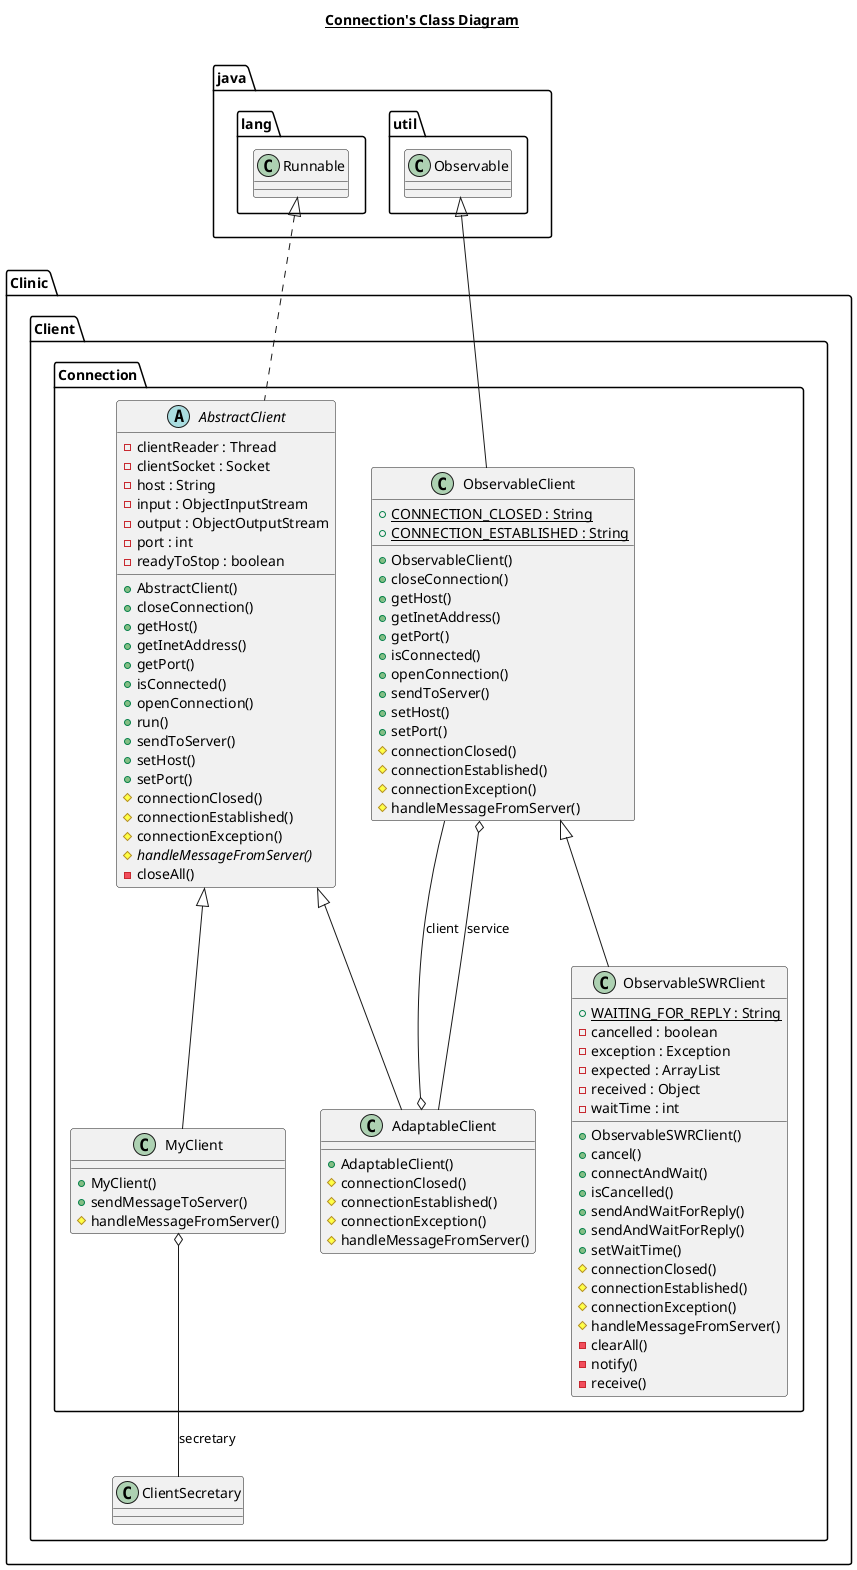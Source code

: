 @startuml

title __Connection's Class Diagram__\n

  namespace Clinic.Client {
    namespace Connection {
      abstract class Clinic.Client.Connection.AbstractClient {
          - clientReader : Thread
          - clientSocket : Socket
          - host : String
          - input : ObjectInputStream
          - output : ObjectOutputStream
          - port : int
          - readyToStop : boolean
          + AbstractClient()
          + closeConnection()
          + getHost()
          + getInetAddress()
          + getPort()
          + isConnected()
          + openConnection()
          + run()
          + sendToServer()
          + setHost()
          + setPort()
          # connectionClosed()
          # connectionEstablished()
          # connectionException()
          {abstract} # handleMessageFromServer()
          - closeAll()
      }
    }
  }
  

  namespace Clinic.Client {
    namespace Connection {
      class Clinic.Client.Connection.AdaptableClient {
          + AdaptableClient()
          # connectionClosed()
          # connectionEstablished()
          # connectionException()
          # handleMessageFromServer()
      }
    }
  }
  

  namespace Clinic.Client {
    namespace Connection {
      class Clinic.Client.Connection.MyClient {
          + MyClient()
          + sendMessageToServer()
          # handleMessageFromServer()
      }
    }
  }
  

  namespace Clinic.Client {
    namespace Connection {
      class Clinic.Client.Connection.ObservableClient {
          {static} + CONNECTION_CLOSED : String
          {static} + CONNECTION_ESTABLISHED : String
          + ObservableClient()
          + closeConnection()
          + getHost()
          + getInetAddress()
          + getPort()
          + isConnected()
          + openConnection()
          + sendToServer()
          + setHost()
          + setPort()
          # connectionClosed()
          # connectionEstablished()
          # connectionException()
          # handleMessageFromServer()
      }
    }
  }
  

  namespace Clinic.Client {
    namespace Connection {
      class Clinic.Client.Connection.ObservableSWRClient {
          {static} + WAITING_FOR_REPLY : String
          - cancelled : boolean
          - exception : Exception
          - expected : ArrayList
          - received : Object
          - waitTime : int
          + ObservableSWRClient()
          + cancel()
          + connectAndWait()
          + isCancelled()
          + sendAndWaitForReply()
          + sendAndWaitForReply()
          + setWaitTime()
          # connectionClosed()
          # connectionEstablished()
          # connectionException()
          # handleMessageFromServer()
          - clearAll()
          - notify()
          - receive()
      }
    }
  }
  

  Clinic.Client.Connection.AbstractClient .up.|> java.lang.Runnable
  Clinic.Client.Connection.AdaptableClient -up-|> Clinic.Client.Connection.AbstractClient
  Clinic.Client.Connection.AdaptableClient o-- Clinic.Client.Connection.ObservableClient : client
  Clinic.Client.Connection.MyClient -up-|> Clinic.Client.Connection.AbstractClient
  Clinic.Client.Connection.MyClient o-- Clinic.Client.ClientSecretary : secretary
  Clinic.Client.Connection.ObservableClient -up-|> java.util.Observable
  Clinic.Client.Connection.ObservableClient o-- Clinic.Client.Connection.AdaptableClient : service
  Clinic.Client.Connection.ObservableSWRClient -up-|> Clinic.Client.Connection.ObservableClient



@enduml
